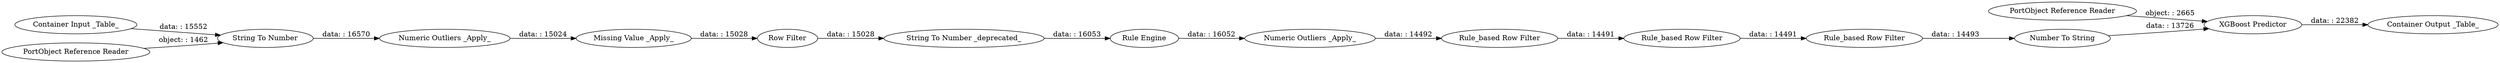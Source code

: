 digraph {
	"4288795712905619483_161" [label="Rule Engine"]
	"4288795712905619483_30" [label="String To Number _deprecated_"]
	"-4948392652196471486_306" [label="Container Input _Table_"]
	"4288795712905619483_235" [label="Numeric Outliers _Apply_"]
	"8832726126915862337_1216" [label="PortObject Reference Reader"]
	"4288795712905619483_230" [label="Rule_based Row Filter"]
	"-4948392652196471486_1213" [label="PortObject Reference Reader"]
	"4288795712905619483_13" [label="Rule_based Row Filter"]
	"-4948392652196471486_1214" [label="XGBoost Predictor"]
	"-4948392652196471486_1161" [label="Container Output _Table_"]
	"4288795712905619483_236" [label="Numeric Outliers _Apply_"]
	"4288795712905619483_231" [label="Rule_based Row Filter"]
	"4288795712905619483_237" [label="Missing Value _Apply_"]
	"4288795712905619483_229" [label="Row Filter"]
	"4288795712905619483_227" [label="String To Number"]
	"4288795712905619483_234" [label="Number To String"]
	"-4948392652196471486_306" -> "4288795712905619483_227" [label="data: : 15552"]
	"-4948392652196471486_1214" -> "-4948392652196471486_1161" [label="data: : 22382"]
	"4288795712905619483_237" -> "4288795712905619483_229" [label="data: : 15028"]
	"4288795712905619483_30" -> "4288795712905619483_161" [label="data: : 16053"]
	"4288795712905619483_227" -> "4288795712905619483_235" [label="data: : 16570"]
	"4288795712905619483_230" -> "4288795712905619483_231" [label="data: : 14491"]
	"4288795712905619483_235" -> "4288795712905619483_237" [label="data: : 15024"]
	"4288795712905619483_161" -> "4288795712905619483_236" [label="data: : 16052"]
	"4288795712905619483_234" -> "-4948392652196471486_1214" [label="data: : 13726"]
	"4288795712905619483_236" -> "4288795712905619483_13" [label="data: : 14492"]
	"-4948392652196471486_1213" -> "-4948392652196471486_1214" [label="object: : 2665"]
	"4288795712905619483_13" -> "4288795712905619483_230" [label="data: : 14491"]
	"4288795712905619483_231" -> "4288795712905619483_234" [label="data: : 14493"]
	"4288795712905619483_229" -> "4288795712905619483_30" [label="data: : 15028"]
	"8832726126915862337_1216" -> "4288795712905619483_227" [label="object: : 1462"]
	rankdir=LR
}

